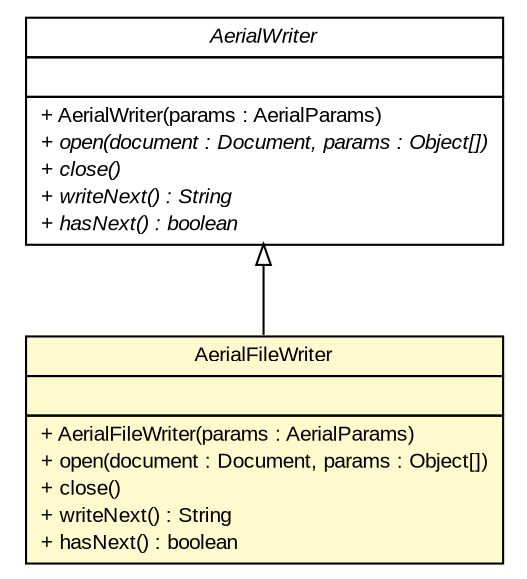 #!/usr/local/bin/dot
#
# Class diagram 
# Generated by UMLGraph version R5_6 (http://www.umlgraph.org/)
#

digraph G {
	edge [fontname="arial",fontsize=10,labelfontname="arial",labelfontsize=10];
	node [fontname="arial",fontsize=10,shape=plaintext];
	nodesep=0.25;
	ranksep=0.5;
	// com.github.mkolisnyk.aerial.AerialWriter
	c1417 [label=<<table title="com.github.mkolisnyk.aerial.AerialWriter" border="0" cellborder="1" cellspacing="0" cellpadding="2" port="p" href="../AerialWriter.html">
		<tr><td><table border="0" cellspacing="0" cellpadding="1">
<tr><td align="center" balign="center"><font face="arial italic"> AerialWriter </font></td></tr>
		</table></td></tr>
		<tr><td><table border="0" cellspacing="0" cellpadding="1">
<tr><td align="left" balign="left">  </td></tr>
		</table></td></tr>
		<tr><td><table border="0" cellspacing="0" cellpadding="1">
<tr><td align="left" balign="left"> + AerialWriter(params : AerialParams) </td></tr>
<tr><td align="left" balign="left"><font face="arial italic" point-size="10.0"> + open(document : Document, params : Object[]) </font></td></tr>
<tr><td align="left" balign="left"><font face="arial italic" point-size="10.0"> + close() </font></td></tr>
<tr><td align="left" balign="left"><font face="arial italic" point-size="10.0"> + writeNext() : String </font></td></tr>
<tr><td align="left" balign="left"><font face="arial italic" point-size="10.0"> + hasNext() : boolean </font></td></tr>
		</table></td></tr>
		</table>>, URL="../AerialWriter.html", fontname="arial", fontcolor="black", fontsize=10.0];
	// com.github.mkolisnyk.aerial.writers.AerialFileWriter
	c1480 [label=<<table title="com.github.mkolisnyk.aerial.writers.AerialFileWriter" border="0" cellborder="1" cellspacing="0" cellpadding="2" port="p" bgcolor="lemonChiffon" href="./AerialFileWriter.html">
		<tr><td><table border="0" cellspacing="0" cellpadding="1">
<tr><td align="center" balign="center"> AerialFileWriter </td></tr>
		</table></td></tr>
		<tr><td><table border="0" cellspacing="0" cellpadding="1">
<tr><td align="left" balign="left">  </td></tr>
		</table></td></tr>
		<tr><td><table border="0" cellspacing="0" cellpadding="1">
<tr><td align="left" balign="left"> + AerialFileWriter(params : AerialParams) </td></tr>
<tr><td align="left" balign="left"> + open(document : Document, params : Object[]) </td></tr>
<tr><td align="left" balign="left"> + close() </td></tr>
<tr><td align="left" balign="left"> + writeNext() : String </td></tr>
<tr><td align="left" balign="left"> + hasNext() : boolean </td></tr>
		</table></td></tr>
		</table>>, URL="./AerialFileWriter.html", fontname="arial", fontcolor="black", fontsize=10.0];
	//com.github.mkolisnyk.aerial.writers.AerialFileWriter extends com.github.mkolisnyk.aerial.AerialWriter
	c1417:p -> c1480:p [dir=back,arrowtail=empty];
}

